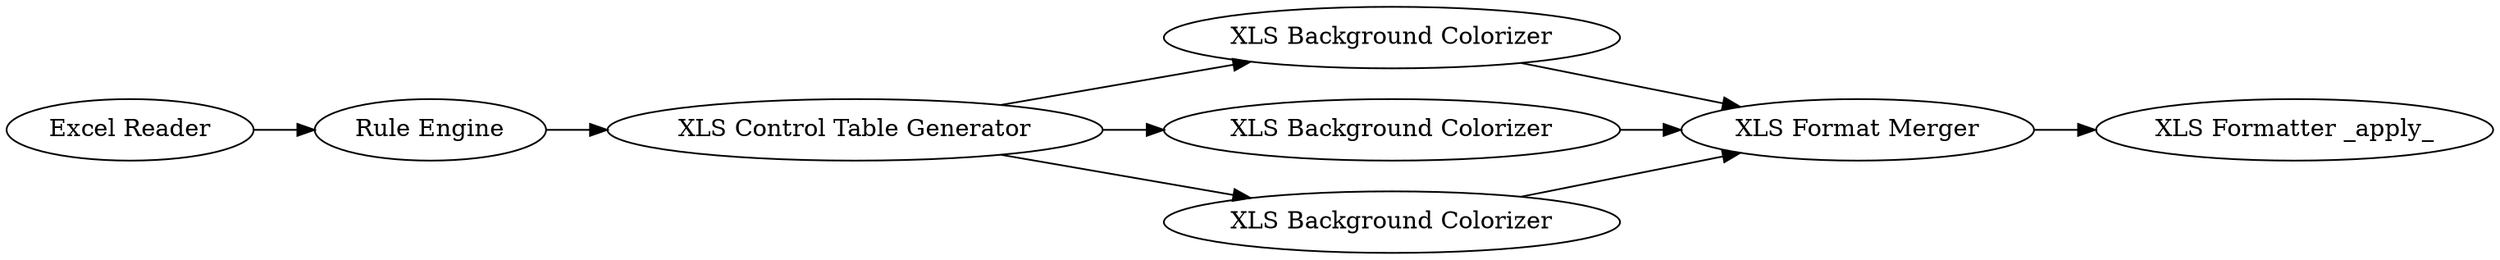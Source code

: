 digraph {
	1 [label="Excel Reader"]
	2 [label="Rule Engine"]
	3 [label="XLS Control Table Generator"]
	4 [label="XLS Background Colorizer"]
	5 [label="XLS Background Colorizer"]
	6 [label="XLS Background Colorizer"]
	8 [label="XLS Format Merger"]
	10 [label="XLS Formatter _apply_"]
	1 -> 2
	2 -> 3
	3 -> 6
	3 -> 5
	3 -> 4
	4 -> 8
	5 -> 8
	6 -> 8
	8 -> 10
	rankdir=LR
}
